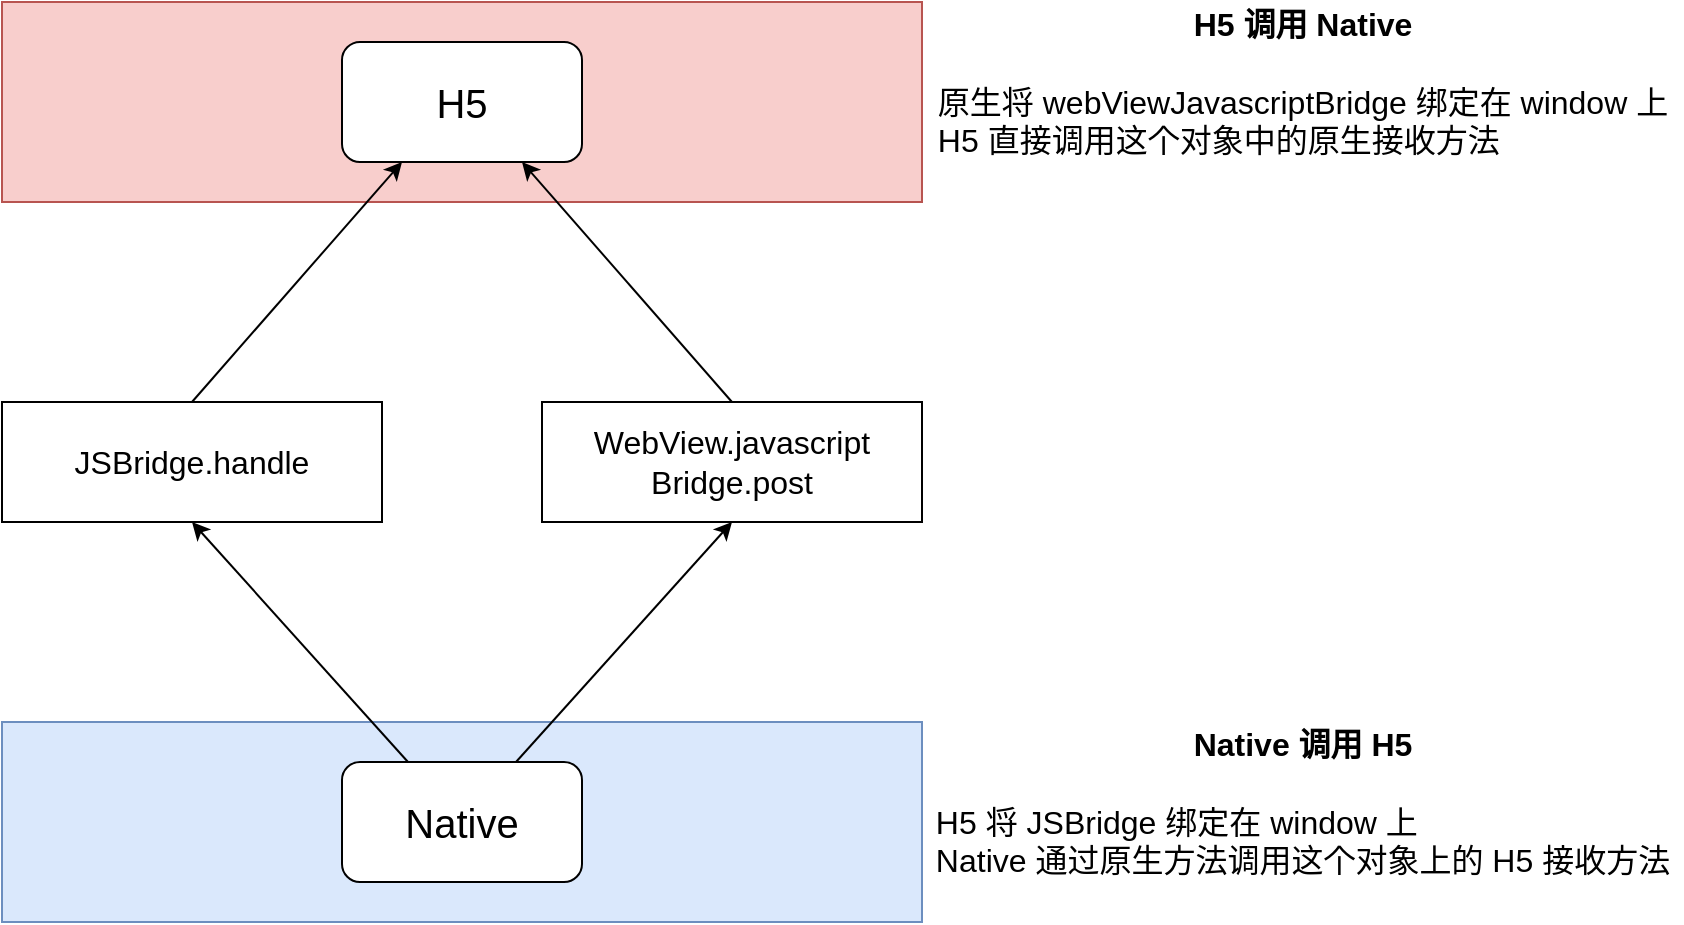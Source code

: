 <mxfile>
    <diagram id="WaNepXu6oZ6QcYMKf_k6" name="第 1 页">
        <mxGraphModel dx="684" dy="471" grid="1" gridSize="10" guides="1" tooltips="1" connect="1" arrows="1" fold="1" page="1" pageScale="1" pageWidth="827" pageHeight="1169" math="0" shadow="0">
            <root>
                <mxCell id="0"/>
                <mxCell id="1" parent="0"/>
                <mxCell id="2" value="" style="rounded=0;whiteSpace=wrap;html=1;fillColor=#f8cecc;strokeColor=#b85450;" parent="1" vertex="1">
                    <mxGeometry x="130" y="30" width="460" height="100" as="geometry"/>
                </mxCell>
                <mxCell id="3" value="" style="rounded=0;whiteSpace=wrap;html=1;fillColor=#dae8fc;strokeColor=#6c8ebf;" parent="1" vertex="1">
                    <mxGeometry x="130" y="390" width="460" height="100" as="geometry"/>
                </mxCell>
                <mxCell id="15" style="edgeStyle=none;html=1;entryX=0.5;entryY=1;entryDx=0;entryDy=0;fontSize=16;" parent="1" source="6" target="8" edge="1">
                    <mxGeometry relative="1" as="geometry"/>
                </mxCell>
                <mxCell id="17" style="edgeStyle=none;html=1;entryX=0.5;entryY=1;entryDx=0;entryDy=0;fontSize=16;" parent="1" source="6" target="9" edge="1">
                    <mxGeometry relative="1" as="geometry"/>
                </mxCell>
                <mxCell id="6" value="Native" style="rounded=1;whiteSpace=wrap;html=1;fontSize=20;" parent="1" vertex="1">
                    <mxGeometry x="300" y="410" width="120" height="60" as="geometry"/>
                </mxCell>
                <mxCell id="7" value="H5" style="rounded=1;whiteSpace=wrap;html=1;fontSize=20;" parent="1" vertex="1">
                    <mxGeometry x="300" y="50" width="120" height="60" as="geometry"/>
                </mxCell>
                <mxCell id="16" style="edgeStyle=none;html=1;entryX=0.25;entryY=1;entryDx=0;entryDy=0;fontSize=16;exitX=0.5;exitY=0;exitDx=0;exitDy=0;" parent="1" source="8" target="7" edge="1">
                    <mxGeometry relative="1" as="geometry"/>
                </mxCell>
                <mxCell id="8" value="JSBridge.handle&lt;br&gt;" style="rounded=0;whiteSpace=wrap;html=1;fontSize=16;" parent="1" vertex="1">
                    <mxGeometry x="130" y="230" width="190" height="60" as="geometry"/>
                </mxCell>
                <mxCell id="18" style="edgeStyle=none;html=1;entryX=0.75;entryY=1;entryDx=0;entryDy=0;fontSize=16;exitX=0.5;exitY=0;exitDx=0;exitDy=0;" parent="1" source="9" target="7" edge="1">
                    <mxGeometry relative="1" as="geometry"/>
                </mxCell>
                <mxCell id="9" value="WebView.javascript&lt;br&gt;Bridge.post" style="rounded=0;whiteSpace=wrap;html=1;fontSize=16;" parent="1" vertex="1">
                    <mxGeometry x="400" y="230" width="190" height="60" as="geometry"/>
                </mxCell>
                <mxCell id="19" value="&lt;b&gt;H5 调用&amp;nbsp;Native&lt;/b&gt;&lt;br&gt;&lt;br&gt;&lt;div style=&quot;text-align: left&quot;&gt;原生将 webViewJavascriptBridge 绑定在 window 上&lt;/div&gt;&lt;div style=&quot;text-align: left&quot;&gt;H5 直接调用这个对象中的原生接收方法&lt;/div&gt;" style="text;html=1;align=center;verticalAlign=middle;resizable=0;points=[];autosize=1;strokeColor=none;fillColor=none;fontSize=16;" parent="1" vertex="1">
                    <mxGeometry x="590" y="30" width="380" height="80" as="geometry"/>
                </mxCell>
                <mxCell id="20" value="&lt;b&gt;Native 调用 H5&lt;/b&gt;&lt;br&gt;&lt;br&gt;&lt;div style=&quot;text-align: left&quot;&gt;H5 将 JSBridge 绑定在 window 上&lt;/div&gt;&lt;div style=&quot;text-align: left&quot;&gt;Native 通过原生方法调用这个对象上的 H5 接收方法&lt;/div&gt;" style="text;html=1;align=center;verticalAlign=middle;resizable=0;points=[];autosize=1;strokeColor=none;fillColor=none;fontSize=16;" parent="1" vertex="1">
                    <mxGeometry x="590" y="390" width="380" height="80" as="geometry"/>
                </mxCell>
            </root>
        </mxGraphModel>
    </diagram>
</mxfile>